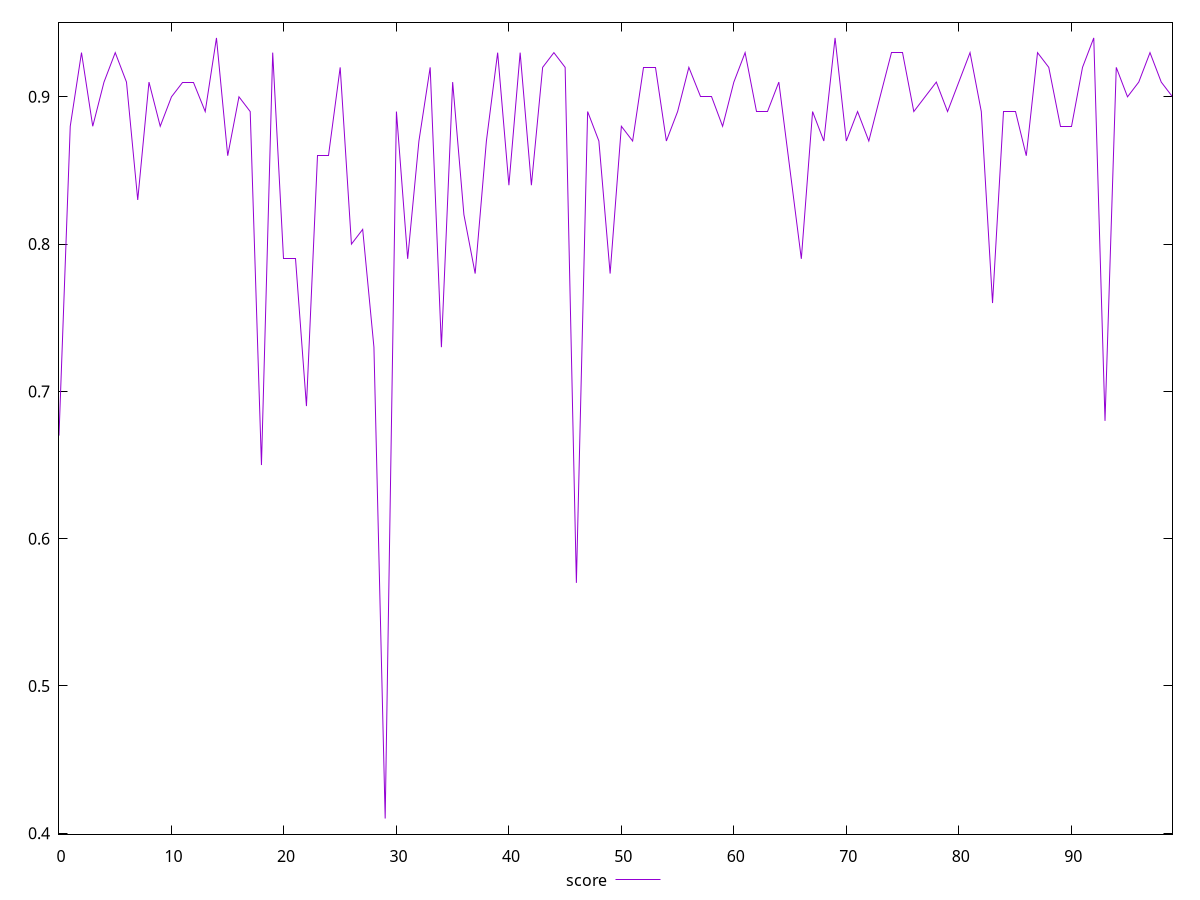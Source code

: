reset

$score <<EOF
0 0.67
1 0.88
2 0.93
3 0.88
4 0.91
5 0.93
6 0.91
7 0.83
8 0.91
9 0.88
10 0.9
11 0.91
12 0.91
13 0.89
14 0.94
15 0.86
16 0.9
17 0.89
18 0.65
19 0.93
20 0.79
21 0.79
22 0.69
23 0.86
24 0.86
25 0.92
26 0.8
27 0.81
28 0.73
29 0.41
30 0.89
31 0.79
32 0.87
33 0.92
34 0.73
35 0.91
36 0.82
37 0.78
38 0.87
39 0.93
40 0.84
41 0.93
42 0.84
43 0.92
44 0.93
45 0.92
46 0.57
47 0.89
48 0.87
49 0.78
50 0.88
51 0.87
52 0.92
53 0.92
54 0.87
55 0.89
56 0.92
57 0.9
58 0.9
59 0.88
60 0.91
61 0.93
62 0.89
63 0.89
64 0.91
65 0.85
66 0.79
67 0.89
68 0.87
69 0.94
70 0.87
71 0.89
72 0.87
73 0.9
74 0.93
75 0.93
76 0.89
77 0.9
78 0.91
79 0.89
80 0.91
81 0.93
82 0.89
83 0.76
84 0.89
85 0.89
86 0.86
87 0.93
88 0.92
89 0.88
90 0.88
91 0.92
92 0.94
93 0.68
94 0.92
95 0.9
96 0.91
97 0.93
98 0.91
99 0.9
EOF

set key outside below
set xrange [0:99]
set yrange [0.3994:0.9506]
set trange [0.3994:0.9506]
set terminal svg size 640, 500 enhanced background rgb 'white'
set output "report_00015_2021-02-09T16-11-33.973Z/first-meaningful-paint/samples/pages+cached+noadtech/score/values.svg"

plot $score title "score" with line

reset
